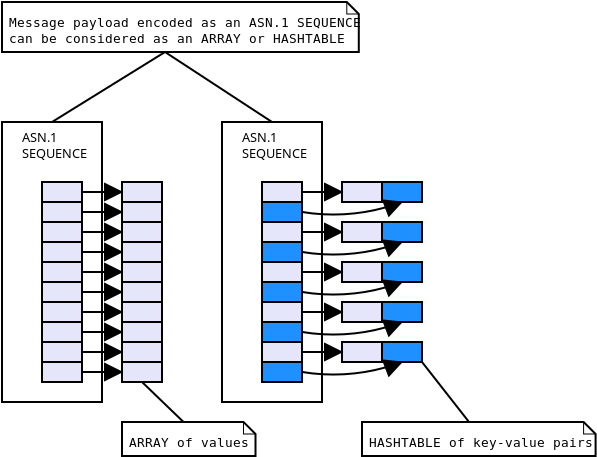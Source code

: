 <?xml version="1.0" encoding="UTF-8"?>
<dia:diagram xmlns:dia="http://www.lysator.liu.se/~alla/dia/"><dia:layer name="Pozadí" visible="true"><dia:object type="Standard - Box" version="0" id="O0"><dia:attribute name="obj_pos"><dia:point val="11,4"/></dia:attribute><dia:attribute name="obj_bb"><dia:rectangle val="10.95,3.95;16.05,18.05"/></dia:attribute><dia:attribute name="elem_corner"><dia:point val="11,4"/></dia:attribute><dia:attribute name="elem_width"><dia:real val="5"/></dia:attribute><dia:attribute name="elem_height"><dia:real val="14"/></dia:attribute><dia:attribute name="show_background"><dia:boolean val="true"/></dia:attribute></dia:object><dia:object type="Standard - Box" version="0" id="O1"><dia:attribute name="obj_pos"><dia:point val="0,4"/></dia:attribute><dia:attribute name="obj_bb"><dia:rectangle val="-0.05,3.95;5.05,18.05"/></dia:attribute><dia:attribute name="elem_corner"><dia:point val="0,4"/></dia:attribute><dia:attribute name="elem_width"><dia:real val="5"/></dia:attribute><dia:attribute name="elem_height"><dia:real val="14"/></dia:attribute><dia:attribute name="show_background"><dia:boolean val="true"/></dia:attribute></dia:object><dia:group><dia:object type="Standard - Box" version="0" id="O2"><dia:attribute name="obj_pos"><dia:point val="6,7"/></dia:attribute><dia:attribute name="obj_bb"><dia:rectangle val="5.95,6.95;8.05,8.05"/></dia:attribute><dia:attribute name="elem_corner"><dia:point val="6,7"/></dia:attribute><dia:attribute name="elem_width"><dia:real val="2"/></dia:attribute><dia:attribute name="elem_height"><dia:real val="1"/></dia:attribute><dia:attribute name="inner_color"><dia:color val="#e6e6fa"/></dia:attribute><dia:attribute name="show_background"><dia:boolean val="true"/></dia:attribute></dia:object><dia:object type="Standard - Box" version="0" id="O3"><dia:attribute name="obj_pos"><dia:point val="2,7"/></dia:attribute><dia:attribute name="obj_bb"><dia:rectangle val="1.95,6.95;4.05,8.05"/></dia:attribute><dia:attribute name="elem_corner"><dia:point val="2,7"/></dia:attribute><dia:attribute name="elem_width"><dia:real val="2"/></dia:attribute><dia:attribute name="elem_height"><dia:real val="1"/></dia:attribute><dia:attribute name="inner_color"><dia:color val="#e6e6fa"/></dia:attribute><dia:attribute name="show_background"><dia:boolean val="true"/></dia:attribute></dia:object><dia:object type="Standard - Line" version="0" id="O4"><dia:attribute name="obj_pos"><dia:point val="4,7.5"/></dia:attribute><dia:attribute name="obj_bb"><dia:rectangle val="3.95,6.7;6.05,8.3"/></dia:attribute><dia:attribute name="conn_endpoints"><dia:point val="4,7.5"/><dia:point val="6,7.5"/></dia:attribute><dia:attribute name="numcp"><dia:int val="1"/></dia:attribute><dia:attribute name="end_arrow"><dia:enum val="3"/></dia:attribute><dia:attribute name="end_arrow_length"><dia:real val="0.8"/></dia:attribute><dia:attribute name="end_arrow_width"><dia:real val="0.8"/></dia:attribute><dia:connections><dia:connection handle="0" to="O3" connection="4"/><dia:connection handle="1" to="O2" connection="3"/></dia:connections></dia:object></dia:group><dia:group><dia:object type="Standard - Box" version="0" id="O5"><dia:attribute name="obj_pos"><dia:point val="6,8"/></dia:attribute><dia:attribute name="obj_bb"><dia:rectangle val="5.95,7.95;8.05,9.05"/></dia:attribute><dia:attribute name="elem_corner"><dia:point val="6,8"/></dia:attribute><dia:attribute name="elem_width"><dia:real val="2"/></dia:attribute><dia:attribute name="elem_height"><dia:real val="1"/></dia:attribute><dia:attribute name="inner_color"><dia:color val="#e6e6fa"/></dia:attribute><dia:attribute name="show_background"><dia:boolean val="true"/></dia:attribute></dia:object><dia:object type="Standard - Box" version="0" id="O6"><dia:attribute name="obj_pos"><dia:point val="2,8"/></dia:attribute><dia:attribute name="obj_bb"><dia:rectangle val="1.95,7.95;4.05,9.05"/></dia:attribute><dia:attribute name="elem_corner"><dia:point val="2,8"/></dia:attribute><dia:attribute name="elem_width"><dia:real val="2"/></dia:attribute><dia:attribute name="elem_height"><dia:real val="1"/></dia:attribute><dia:attribute name="inner_color"><dia:color val="#e6e6fa"/></dia:attribute><dia:attribute name="show_background"><dia:boolean val="true"/></dia:attribute></dia:object><dia:object type="Standard - Line" version="0" id="O7"><dia:attribute name="obj_pos"><dia:point val="4,8.5"/></dia:attribute><dia:attribute name="obj_bb"><dia:rectangle val="3.95,7.7;6.05,9.3"/></dia:attribute><dia:attribute name="conn_endpoints"><dia:point val="4,8.5"/><dia:point val="6,8.5"/></dia:attribute><dia:attribute name="numcp"><dia:int val="1"/></dia:attribute><dia:attribute name="end_arrow"><dia:enum val="3"/></dia:attribute><dia:attribute name="end_arrow_length"><dia:real val="0.8"/></dia:attribute><dia:attribute name="end_arrow_width"><dia:real val="0.8"/></dia:attribute><dia:connections><dia:connection handle="0" to="O6" connection="4"/><dia:connection handle="1" to="O5" connection="3"/></dia:connections></dia:object></dia:group><dia:group><dia:object type="Standard - Box" version="0" id="O8"><dia:attribute name="obj_pos"><dia:point val="6,9"/></dia:attribute><dia:attribute name="obj_bb"><dia:rectangle val="5.95,8.95;8.05,10.05"/></dia:attribute><dia:attribute name="elem_corner"><dia:point val="6,9"/></dia:attribute><dia:attribute name="elem_width"><dia:real val="2"/></dia:attribute><dia:attribute name="elem_height"><dia:real val="1"/></dia:attribute><dia:attribute name="inner_color"><dia:color val="#e6e6fa"/></dia:attribute><dia:attribute name="show_background"><dia:boolean val="true"/></dia:attribute></dia:object><dia:object type="Standard - Box" version="0" id="O9"><dia:attribute name="obj_pos"><dia:point val="2,9"/></dia:attribute><dia:attribute name="obj_bb"><dia:rectangle val="1.95,8.95;4.05,10.05"/></dia:attribute><dia:attribute name="elem_corner"><dia:point val="2,9"/></dia:attribute><dia:attribute name="elem_width"><dia:real val="2"/></dia:attribute><dia:attribute name="elem_height"><dia:real val="1"/></dia:attribute><dia:attribute name="inner_color"><dia:color val="#e6e6fa"/></dia:attribute><dia:attribute name="show_background"><dia:boolean val="true"/></dia:attribute></dia:object><dia:object type="Standard - Line" version="0" id="O10"><dia:attribute name="obj_pos"><dia:point val="4,9.5"/></dia:attribute><dia:attribute name="obj_bb"><dia:rectangle val="3.95,8.7;6.05,10.3"/></dia:attribute><dia:attribute name="conn_endpoints"><dia:point val="4,9.5"/><dia:point val="6,9.5"/></dia:attribute><dia:attribute name="numcp"><dia:int val="1"/></dia:attribute><dia:attribute name="end_arrow"><dia:enum val="3"/></dia:attribute><dia:attribute name="end_arrow_length"><dia:real val="0.8"/></dia:attribute><dia:attribute name="end_arrow_width"><dia:real val="0.8"/></dia:attribute><dia:connections><dia:connection handle="0" to="O9" connection="4"/><dia:connection handle="1" to="O8" connection="3"/></dia:connections></dia:object></dia:group><dia:group><dia:object type="Standard - Box" version="0" id="O11"><dia:attribute name="obj_pos"><dia:point val="6,10"/></dia:attribute><dia:attribute name="obj_bb"><dia:rectangle val="5.95,9.95;8.05,11.05"/></dia:attribute><dia:attribute name="elem_corner"><dia:point val="6,10"/></dia:attribute><dia:attribute name="elem_width"><dia:real val="2"/></dia:attribute><dia:attribute name="elem_height"><dia:real val="1"/></dia:attribute><dia:attribute name="inner_color"><dia:color val="#e6e6fa"/></dia:attribute><dia:attribute name="show_background"><dia:boolean val="true"/></dia:attribute></dia:object><dia:object type="Standard - Box" version="0" id="O12"><dia:attribute name="obj_pos"><dia:point val="2,10"/></dia:attribute><dia:attribute name="obj_bb"><dia:rectangle val="1.95,9.95;4.05,11.05"/></dia:attribute><dia:attribute name="elem_corner"><dia:point val="2,10"/></dia:attribute><dia:attribute name="elem_width"><dia:real val="2"/></dia:attribute><dia:attribute name="elem_height"><dia:real val="1"/></dia:attribute><dia:attribute name="inner_color"><dia:color val="#e6e6fa"/></dia:attribute><dia:attribute name="show_background"><dia:boolean val="true"/></dia:attribute></dia:object><dia:object type="Standard - Line" version="0" id="O13"><dia:attribute name="obj_pos"><dia:point val="4,10.5"/></dia:attribute><dia:attribute name="obj_bb"><dia:rectangle val="3.95,9.7;6.05,11.3"/></dia:attribute><dia:attribute name="conn_endpoints"><dia:point val="4,10.5"/><dia:point val="6,10.5"/></dia:attribute><dia:attribute name="numcp"><dia:int val="1"/></dia:attribute><dia:attribute name="end_arrow"><dia:enum val="3"/></dia:attribute><dia:attribute name="end_arrow_length"><dia:real val="0.8"/></dia:attribute><dia:attribute name="end_arrow_width"><dia:real val="0.8"/></dia:attribute><dia:connections><dia:connection handle="0" to="O12" connection="4"/><dia:connection handle="1" to="O11" connection="3"/></dia:connections></dia:object></dia:group><dia:group><dia:object type="Standard - Box" version="0" id="O14"><dia:attribute name="obj_pos"><dia:point val="6,11"/></dia:attribute><dia:attribute name="obj_bb"><dia:rectangle val="5.95,10.95;8.05,12.05"/></dia:attribute><dia:attribute name="elem_corner"><dia:point val="6,11"/></dia:attribute><dia:attribute name="elem_width"><dia:real val="2"/></dia:attribute><dia:attribute name="elem_height"><dia:real val="1"/></dia:attribute><dia:attribute name="inner_color"><dia:color val="#e6e6fa"/></dia:attribute><dia:attribute name="show_background"><dia:boolean val="true"/></dia:attribute></dia:object><dia:object type="Standard - Box" version="0" id="O15"><dia:attribute name="obj_pos"><dia:point val="2,11"/></dia:attribute><dia:attribute name="obj_bb"><dia:rectangle val="1.95,10.95;4.05,12.05"/></dia:attribute><dia:attribute name="elem_corner"><dia:point val="2,11"/></dia:attribute><dia:attribute name="elem_width"><dia:real val="2"/></dia:attribute><dia:attribute name="elem_height"><dia:real val="1"/></dia:attribute><dia:attribute name="inner_color"><dia:color val="#e6e6fa"/></dia:attribute><dia:attribute name="show_background"><dia:boolean val="true"/></dia:attribute></dia:object><dia:object type="Standard - Line" version="0" id="O16"><dia:attribute name="obj_pos"><dia:point val="4,11.5"/></dia:attribute><dia:attribute name="obj_bb"><dia:rectangle val="3.95,10.7;6.05,12.3"/></dia:attribute><dia:attribute name="conn_endpoints"><dia:point val="4,11.5"/><dia:point val="6,11.5"/></dia:attribute><dia:attribute name="numcp"><dia:int val="1"/></dia:attribute><dia:attribute name="end_arrow"><dia:enum val="3"/></dia:attribute><dia:attribute name="end_arrow_length"><dia:real val="0.8"/></dia:attribute><dia:attribute name="end_arrow_width"><dia:real val="0.8"/></dia:attribute><dia:connections><dia:connection handle="0" to="O15" connection="4"/><dia:connection handle="1" to="O14" connection="3"/></dia:connections></dia:object></dia:group><dia:group><dia:object type="Standard - Box" version="0" id="O17"><dia:attribute name="obj_pos"><dia:point val="6,12"/></dia:attribute><dia:attribute name="obj_bb"><dia:rectangle val="5.95,11.95;8.05,13.05"/></dia:attribute><dia:attribute name="elem_corner"><dia:point val="6,12"/></dia:attribute><dia:attribute name="elem_width"><dia:real val="2"/></dia:attribute><dia:attribute name="elem_height"><dia:real val="1"/></dia:attribute><dia:attribute name="inner_color"><dia:color val="#e6e6fa"/></dia:attribute><dia:attribute name="show_background"><dia:boolean val="true"/></dia:attribute></dia:object><dia:object type="Standard - Box" version="0" id="O18"><dia:attribute name="obj_pos"><dia:point val="2,12"/></dia:attribute><dia:attribute name="obj_bb"><dia:rectangle val="1.95,11.95;4.05,13.05"/></dia:attribute><dia:attribute name="elem_corner"><dia:point val="2,12"/></dia:attribute><dia:attribute name="elem_width"><dia:real val="2"/></dia:attribute><dia:attribute name="elem_height"><dia:real val="1"/></dia:attribute><dia:attribute name="inner_color"><dia:color val="#e6e6fa"/></dia:attribute><dia:attribute name="show_background"><dia:boolean val="true"/></dia:attribute></dia:object><dia:object type="Standard - Line" version="0" id="O19"><dia:attribute name="obj_pos"><dia:point val="4,12.5"/></dia:attribute><dia:attribute name="obj_bb"><dia:rectangle val="3.95,11.7;6.05,13.3"/></dia:attribute><dia:attribute name="conn_endpoints"><dia:point val="4,12.5"/><dia:point val="6,12.5"/></dia:attribute><dia:attribute name="numcp"><dia:int val="1"/></dia:attribute><dia:attribute name="end_arrow"><dia:enum val="3"/></dia:attribute><dia:attribute name="end_arrow_length"><dia:real val="0.8"/></dia:attribute><dia:attribute name="end_arrow_width"><dia:real val="0.8"/></dia:attribute><dia:connections><dia:connection handle="0" to="O18" connection="4"/><dia:connection handle="1" to="O17" connection="3"/></dia:connections></dia:object></dia:group><dia:group><dia:object type="Standard - Box" version="0" id="O20"><dia:attribute name="obj_pos"><dia:point val="6,13"/></dia:attribute><dia:attribute name="obj_bb"><dia:rectangle val="5.95,12.95;8.05,14.05"/></dia:attribute><dia:attribute name="elem_corner"><dia:point val="6,13"/></dia:attribute><dia:attribute name="elem_width"><dia:real val="2"/></dia:attribute><dia:attribute name="elem_height"><dia:real val="1"/></dia:attribute><dia:attribute name="inner_color"><dia:color val="#e6e6fa"/></dia:attribute><dia:attribute name="show_background"><dia:boolean val="true"/></dia:attribute></dia:object><dia:object type="Standard - Box" version="0" id="O21"><dia:attribute name="obj_pos"><dia:point val="2,13"/></dia:attribute><dia:attribute name="obj_bb"><dia:rectangle val="1.95,12.95;4.05,14.05"/></dia:attribute><dia:attribute name="elem_corner"><dia:point val="2,13"/></dia:attribute><dia:attribute name="elem_width"><dia:real val="2"/></dia:attribute><dia:attribute name="elem_height"><dia:real val="1"/></dia:attribute><dia:attribute name="inner_color"><dia:color val="#e6e6fa"/></dia:attribute><dia:attribute name="show_background"><dia:boolean val="true"/></dia:attribute></dia:object><dia:object type="Standard - Line" version="0" id="O22"><dia:attribute name="obj_pos"><dia:point val="4,13.5"/></dia:attribute><dia:attribute name="obj_bb"><dia:rectangle val="3.95,12.7;6.05,14.3"/></dia:attribute><dia:attribute name="conn_endpoints"><dia:point val="4,13.5"/><dia:point val="6,13.5"/></dia:attribute><dia:attribute name="numcp"><dia:int val="1"/></dia:attribute><dia:attribute name="end_arrow"><dia:enum val="3"/></dia:attribute><dia:attribute name="end_arrow_length"><dia:real val="0.8"/></dia:attribute><dia:attribute name="end_arrow_width"><dia:real val="0.8"/></dia:attribute><dia:connections><dia:connection handle="0" to="O21" connection="4"/><dia:connection handle="1" to="O20" connection="3"/></dia:connections></dia:object></dia:group><dia:group><dia:object type="Standard - Box" version="0" id="O23"><dia:attribute name="obj_pos"><dia:point val="6,14"/></dia:attribute><dia:attribute name="obj_bb"><dia:rectangle val="5.95,13.95;8.05,15.05"/></dia:attribute><dia:attribute name="elem_corner"><dia:point val="6,14"/></dia:attribute><dia:attribute name="elem_width"><dia:real val="2"/></dia:attribute><dia:attribute name="elem_height"><dia:real val="1"/></dia:attribute><dia:attribute name="inner_color"><dia:color val="#e6e6fa"/></dia:attribute><dia:attribute name="show_background"><dia:boolean val="true"/></dia:attribute></dia:object><dia:object type="Standard - Box" version="0" id="O24"><dia:attribute name="obj_pos"><dia:point val="2,14"/></dia:attribute><dia:attribute name="obj_bb"><dia:rectangle val="1.95,13.95;4.05,15.05"/></dia:attribute><dia:attribute name="elem_corner"><dia:point val="2,14"/></dia:attribute><dia:attribute name="elem_width"><dia:real val="2"/></dia:attribute><dia:attribute name="elem_height"><dia:real val="1"/></dia:attribute><dia:attribute name="inner_color"><dia:color val="#e6e6fa"/></dia:attribute><dia:attribute name="show_background"><dia:boolean val="true"/></dia:attribute></dia:object><dia:object type="Standard - Line" version="0" id="O25"><dia:attribute name="obj_pos"><dia:point val="4,14.5"/></dia:attribute><dia:attribute name="obj_bb"><dia:rectangle val="3.95,13.7;6.05,15.3"/></dia:attribute><dia:attribute name="conn_endpoints"><dia:point val="4,14.5"/><dia:point val="6,14.5"/></dia:attribute><dia:attribute name="numcp"><dia:int val="1"/></dia:attribute><dia:attribute name="end_arrow"><dia:enum val="3"/></dia:attribute><dia:attribute name="end_arrow_length"><dia:real val="0.8"/></dia:attribute><dia:attribute name="end_arrow_width"><dia:real val="0.8"/></dia:attribute><dia:connections><dia:connection handle="0" to="O24" connection="4"/><dia:connection handle="1" to="O23" connection="3"/></dia:connections></dia:object></dia:group><dia:group><dia:object type="Standard - Box" version="0" id="O26"><dia:attribute name="obj_pos"><dia:point val="6,15"/></dia:attribute><dia:attribute name="obj_bb"><dia:rectangle val="5.95,14.95;8.05,16.05"/></dia:attribute><dia:attribute name="elem_corner"><dia:point val="6,15"/></dia:attribute><dia:attribute name="elem_width"><dia:real val="2"/></dia:attribute><dia:attribute name="elem_height"><dia:real val="1"/></dia:attribute><dia:attribute name="inner_color"><dia:color val="#e6e6fa"/></dia:attribute><dia:attribute name="show_background"><dia:boolean val="true"/></dia:attribute></dia:object><dia:object type="Standard - Box" version="0" id="O27"><dia:attribute name="obj_pos"><dia:point val="2,15"/></dia:attribute><dia:attribute name="obj_bb"><dia:rectangle val="1.95,14.95;4.05,16.05"/></dia:attribute><dia:attribute name="elem_corner"><dia:point val="2,15"/></dia:attribute><dia:attribute name="elem_width"><dia:real val="2"/></dia:attribute><dia:attribute name="elem_height"><dia:real val="1"/></dia:attribute><dia:attribute name="inner_color"><dia:color val="#e6e6fa"/></dia:attribute><dia:attribute name="show_background"><dia:boolean val="true"/></dia:attribute></dia:object><dia:object type="Standard - Line" version="0" id="O28"><dia:attribute name="obj_pos"><dia:point val="4,15.5"/></dia:attribute><dia:attribute name="obj_bb"><dia:rectangle val="3.95,14.7;6.05,16.3"/></dia:attribute><dia:attribute name="conn_endpoints"><dia:point val="4,15.5"/><dia:point val="6,15.5"/></dia:attribute><dia:attribute name="numcp"><dia:int val="1"/></dia:attribute><dia:attribute name="end_arrow"><dia:enum val="3"/></dia:attribute><dia:attribute name="end_arrow_length"><dia:real val="0.8"/></dia:attribute><dia:attribute name="end_arrow_width"><dia:real val="0.8"/></dia:attribute><dia:connections><dia:connection handle="0" to="O27" connection="4"/><dia:connection handle="1" to="O26" connection="3"/></dia:connections></dia:object></dia:group><dia:group><dia:object type="Standard - Box" version="0" id="O29"><dia:attribute name="obj_pos"><dia:point val="6,16"/></dia:attribute><dia:attribute name="obj_bb"><dia:rectangle val="5.95,15.95;8.05,17.05"/></dia:attribute><dia:attribute name="elem_corner"><dia:point val="6,16"/></dia:attribute><dia:attribute name="elem_width"><dia:real val="2"/></dia:attribute><dia:attribute name="elem_height"><dia:real val="1"/></dia:attribute><dia:attribute name="inner_color"><dia:color val="#e6e6fa"/></dia:attribute><dia:attribute name="show_background"><dia:boolean val="true"/></dia:attribute></dia:object><dia:object type="Standard - Box" version="0" id="O30"><dia:attribute name="obj_pos"><dia:point val="2,16"/></dia:attribute><dia:attribute name="obj_bb"><dia:rectangle val="1.95,15.95;4.05,17.05"/></dia:attribute><dia:attribute name="elem_corner"><dia:point val="2,16"/></dia:attribute><dia:attribute name="elem_width"><dia:real val="2"/></dia:attribute><dia:attribute name="elem_height"><dia:real val="1"/></dia:attribute><dia:attribute name="inner_color"><dia:color val="#e6e6fa"/></dia:attribute><dia:attribute name="show_background"><dia:boolean val="true"/></dia:attribute></dia:object><dia:object type="Standard - Line" version="0" id="O31"><dia:attribute name="obj_pos"><dia:point val="4,16.5"/></dia:attribute><dia:attribute name="obj_bb"><dia:rectangle val="3.95,15.7;6.05,17.3"/></dia:attribute><dia:attribute name="conn_endpoints"><dia:point val="4,16.5"/><dia:point val="6,16.5"/></dia:attribute><dia:attribute name="numcp"><dia:int val="1"/></dia:attribute><dia:attribute name="end_arrow"><dia:enum val="3"/></dia:attribute><dia:attribute name="end_arrow_length"><dia:real val="0.8"/></dia:attribute><dia:attribute name="end_arrow_width"><dia:real val="0.8"/></dia:attribute><dia:connections><dia:connection handle="0" to="O30" connection="4"/><dia:connection handle="1" to="O29" connection="3"/></dia:connections></dia:object></dia:group><dia:object type="Standard - Text" version="0" id="O32"><dia:attribute name="obj_pos"><dia:point val="1,5"/></dia:attribute><dia:attribute name="obj_bb"><dia:rectangle val="1,4.3;4.45,6.1"/></dia:attribute><dia:attribute name="text"><dia:composite type="text"><dia:attribute name="string"><dia:string>#ASN.1
SEQUENCE#</dia:string></dia:attribute><dia:attribute name="font"><dia:font family="sans" style="0" name="Courier"/></dia:attribute><dia:attribute name="height"><dia:real val="0.8"/></dia:attribute><dia:attribute name="pos"><dia:point val="1,5"/></dia:attribute><dia:attribute name="color"><dia:color val="#000000"/></dia:attribute><dia:attribute name="alignment"><dia:enum val="0"/></dia:attribute></dia:composite></dia:attribute></dia:object><dia:object type="Standard - Text" version="0" id="O33"><dia:attribute name="obj_pos"><dia:point val="12,5"/></dia:attribute><dia:attribute name="obj_bb"><dia:rectangle val="12,4.3;15.45,6.1"/></dia:attribute><dia:attribute name="text"><dia:composite type="text"><dia:attribute name="string"><dia:string>#ASN.1
SEQUENCE#</dia:string></dia:attribute><dia:attribute name="font"><dia:font family="sans" style="0" name="Courier"/></dia:attribute><dia:attribute name="height"><dia:real val="0.8"/></dia:attribute><dia:attribute name="pos"><dia:point val="12,5"/></dia:attribute><dia:attribute name="color"><dia:color val="#000000"/></dia:attribute><dia:attribute name="alignment"><dia:enum val="0"/></dia:attribute></dia:composite></dia:attribute></dia:object><dia:object type="UML - Note" version="0" id="O34"><dia:attribute name="obj_pos"><dia:point val="0,-2"/></dia:attribute><dia:attribute name="obj_bb"><dia:rectangle val="-0.05,-2.05;16.35,0.55"/></dia:attribute><dia:attribute name="elem_corner"><dia:point val="0,-2"/></dia:attribute><dia:attribute name="elem_width"><dia:real val="16.3"/></dia:attribute><dia:attribute name="elem_height"><dia:real val="2.5"/></dia:attribute><dia:attribute name="text"><dia:composite type="text"><dia:attribute name="string"><dia:string>#Message payload encoded as an ASN.1 SEQUENCE
can be considered as an ARRAY or HASHTABLE#</dia:string></dia:attribute><dia:attribute name="font"><dia:font family="monospace" style="0" name="Courier"/></dia:attribute><dia:attribute name="height"><dia:real val="0.8"/></dia:attribute><dia:attribute name="pos"><dia:point val="0.35,-0.75"/></dia:attribute><dia:attribute name="color"><dia:color val="#000000"/></dia:attribute><dia:attribute name="alignment"><dia:enum val="0"/></dia:attribute></dia:composite></dia:attribute></dia:object><dia:object type="Standard - Line" version="0" id="O35"><dia:attribute name="obj_pos"><dia:point val="8.15,0.5"/></dia:attribute><dia:attribute name="obj_bb"><dia:rectangle val="2.431,0.431;8.219,4.069"/></dia:attribute><dia:attribute name="conn_endpoints"><dia:point val="8.15,0.5"/><dia:point val="2.5,4"/></dia:attribute><dia:attribute name="numcp"><dia:int val="1"/></dia:attribute><dia:connections><dia:connection handle="0" to="O34" connection="6"/><dia:connection handle="1" to="O1" connection="1"/></dia:connections></dia:object><dia:object type="Standard - Line" version="0" id="O36"><dia:attribute name="obj_pos"><dia:point val="8.15,0.5"/></dia:attribute><dia:attribute name="obj_bb"><dia:rectangle val="8.081,0.431;13.569,4.069"/></dia:attribute><dia:attribute name="conn_endpoints"><dia:point val="8.15,0.5"/><dia:point val="13.5,4"/></dia:attribute><dia:attribute name="numcp"><dia:int val="1"/></dia:attribute><dia:connections><dia:connection handle="0" to="O34" connection="6"/><dia:connection handle="1" to="O0" connection="1"/></dia:connections></dia:object><dia:object type="UML - Note" version="0" id="O37"><dia:attribute name="obj_pos"><dia:point val="6,19"/></dia:attribute><dia:attribute name="obj_bb"><dia:rectangle val="5.95,18.95;12.2,20.75"/></dia:attribute><dia:attribute name="elem_corner"><dia:point val="6,19"/></dia:attribute><dia:attribute name="elem_width"><dia:real val="6.15"/></dia:attribute><dia:attribute name="elem_height"><dia:real val="1.7"/></dia:attribute><dia:attribute name="text"><dia:composite type="text"><dia:attribute name="string"><dia:string>#ARRAY of values#</dia:string></dia:attribute><dia:attribute name="font"><dia:font family="monospace" style="0" name="Courier"/></dia:attribute><dia:attribute name="height"><dia:real val="0.8"/></dia:attribute><dia:attribute name="pos"><dia:point val="6.35,20.25"/></dia:attribute><dia:attribute name="color"><dia:color val="#000000"/></dia:attribute><dia:attribute name="alignment"><dia:enum val="0"/></dia:attribute></dia:composite></dia:attribute></dia:object><dia:object type="UML - Note" version="0" id="O38"><dia:attribute name="obj_pos"><dia:point val="18,19"/></dia:attribute><dia:attribute name="obj_bb"><dia:rectangle val="17.95,18.95;28.75,20.75"/></dia:attribute><dia:attribute name="elem_corner"><dia:point val="18,19"/></dia:attribute><dia:attribute name="elem_width"><dia:real val="10.7"/></dia:attribute><dia:attribute name="elem_height"><dia:real val="1.7"/></dia:attribute><dia:attribute name="text"><dia:composite type="text"><dia:attribute name="string"><dia:string>#HASHTABLE of key-value pairs#</dia:string></dia:attribute><dia:attribute name="font"><dia:font family="monospace" style="0" name="Courier"/></dia:attribute><dia:attribute name="height"><dia:real val="0.8"/></dia:attribute><dia:attribute name="pos"><dia:point val="18.35,20.25"/></dia:attribute><dia:attribute name="color"><dia:color val="#000000"/></dia:attribute><dia:attribute name="alignment"><dia:enum val="0"/></dia:attribute></dia:composite></dia:attribute></dia:object><dia:object type="Standard - Line" version="0" id="O39"><dia:attribute name="obj_pos"><dia:point val="9.075,19"/></dia:attribute><dia:attribute name="obj_bb"><dia:rectangle val="6.929,16.929;9.146,19.071"/></dia:attribute><dia:attribute name="conn_endpoints"><dia:point val="9.075,19"/><dia:point val="7,17"/></dia:attribute><dia:attribute name="numcp"><dia:int val="1"/></dia:attribute><dia:connections><dia:connection handle="0" to="O37" connection="1"/><dia:connection handle="1" to="O29" connection="6"/></dia:connections></dia:object><dia:object type="Standard - Line" version="0" id="O40"><dia:attribute name="obj_pos"><dia:point val="23.35,19"/></dia:attribute><dia:attribute name="obj_bb"><dia:rectangle val="20.93,15.93;23.42,19.07"/></dia:attribute><dia:attribute name="conn_endpoints"><dia:point val="23.35,19"/><dia:point val="21,16"/></dia:attribute><dia:attribute name="numcp"><dia:int val="1"/></dia:attribute><dia:connections><dia:connection handle="0" to="O38" connection="1"/><dia:connection handle="1" to="O68" connection="7"/></dia:connections></dia:object><dia:group><dia:object type="Standard - Box" version="0" id="O41"><dia:attribute name="obj_pos"><dia:point val="17,7"/></dia:attribute><dia:attribute name="obj_bb"><dia:rectangle val="16.95,6.95;19.05,8.05"/></dia:attribute><dia:attribute name="elem_corner"><dia:point val="17,7"/></dia:attribute><dia:attribute name="elem_width"><dia:real val="2"/></dia:attribute><dia:attribute name="elem_height"><dia:real val="1"/></dia:attribute><dia:attribute name="inner_color"><dia:color val="#e6e6fa"/></dia:attribute><dia:attribute name="show_background"><dia:boolean val="true"/></dia:attribute></dia:object><dia:object type="Standard - Box" version="0" id="O42"><dia:attribute name="obj_pos"><dia:point val="13,7"/></dia:attribute><dia:attribute name="obj_bb"><dia:rectangle val="12.95,6.95;15.05,8.05"/></dia:attribute><dia:attribute name="elem_corner"><dia:point val="13,7"/></dia:attribute><dia:attribute name="elem_width"><dia:real val="2"/></dia:attribute><dia:attribute name="elem_height"><dia:real val="1"/></dia:attribute><dia:attribute name="inner_color"><dia:color val="#e6e6fa"/></dia:attribute><dia:attribute name="show_background"><dia:boolean val="true"/></dia:attribute></dia:object><dia:object type="Standard - Line" version="0" id="O43"><dia:attribute name="obj_pos"><dia:point val="15,7.5"/></dia:attribute><dia:attribute name="obj_bb"><dia:rectangle val="14.95,6.7;17.05,8.3"/></dia:attribute><dia:attribute name="conn_endpoints"><dia:point val="15,7.5"/><dia:point val="17,7.5"/></dia:attribute><dia:attribute name="numcp"><dia:int val="1"/></dia:attribute><dia:attribute name="end_arrow"><dia:enum val="3"/></dia:attribute><dia:attribute name="end_arrow_length"><dia:real val="0.8"/></dia:attribute><dia:attribute name="end_arrow_width"><dia:real val="0.8"/></dia:attribute><dia:connections><dia:connection handle="0" to="O42" connection="4"/><dia:connection handle="1" to="O41" connection="3"/></dia:connections></dia:object><dia:object type="Standard - Box" version="0" id="O44"><dia:attribute name="obj_pos"><dia:point val="19,7"/></dia:attribute><dia:attribute name="obj_bb"><dia:rectangle val="18.95,6.95;21.05,8.05"/></dia:attribute><dia:attribute name="elem_corner"><dia:point val="19,7"/></dia:attribute><dia:attribute name="elem_width"><dia:real val="2"/></dia:attribute><dia:attribute name="elem_height"><dia:real val="1"/></dia:attribute><dia:attribute name="inner_color"><dia:color val="#1e90ff"/></dia:attribute><dia:attribute name="show_background"><dia:boolean val="true"/></dia:attribute></dia:object><dia:object type="Standard - Box" version="0" id="O45"><dia:attribute name="obj_pos"><dia:point val="13,8"/></dia:attribute><dia:attribute name="obj_bb"><dia:rectangle val="12.95,7.95;15.05,9.05"/></dia:attribute><dia:attribute name="elem_corner"><dia:point val="13,8"/></dia:attribute><dia:attribute name="elem_width"><dia:real val="2"/></dia:attribute><dia:attribute name="elem_height"><dia:real val="1"/></dia:attribute><dia:attribute name="inner_color"><dia:color val="#1e90ff"/></dia:attribute><dia:attribute name="show_background"><dia:boolean val="true"/></dia:attribute></dia:object><dia:object type="Standard - Arc" version="0" id="O46"><dia:attribute name="obj_pos"><dia:point val="15,8.5"/></dia:attribute><dia:attribute name="obj_bb"><dia:rectangle val="14.945,7.199;20.129,8.677"/></dia:attribute><dia:attribute name="conn_endpoints"><dia:point val="15,8.5"/><dia:point val="20,8"/></dia:attribute><dia:attribute name="curve_distance"><dia:real val="0.331"/></dia:attribute><dia:attribute name="end_arrow"><dia:enum val="3"/></dia:attribute><dia:attribute name="end_arrow_length"><dia:real val="0.8"/></dia:attribute><dia:attribute name="end_arrow_width"><dia:real val="0.8"/></dia:attribute><dia:connections><dia:connection handle="0" to="O45" connection="4"/><dia:connection handle="1" to="O44" connection="6"/></dia:connections></dia:object></dia:group><dia:group><dia:object type="Standard - Box" version="0" id="O47"><dia:attribute name="obj_pos"><dia:point val="17,9"/></dia:attribute><dia:attribute name="obj_bb"><dia:rectangle val="16.95,8.95;19.05,10.05"/></dia:attribute><dia:attribute name="elem_corner"><dia:point val="17,9"/></dia:attribute><dia:attribute name="elem_width"><dia:real val="2"/></dia:attribute><dia:attribute name="elem_height"><dia:real val="1"/></dia:attribute><dia:attribute name="inner_color"><dia:color val="#e6e6fa"/></dia:attribute><dia:attribute name="show_background"><dia:boolean val="true"/></dia:attribute></dia:object><dia:object type="Standard - Box" version="0" id="O48"><dia:attribute name="obj_pos"><dia:point val="13,9"/></dia:attribute><dia:attribute name="obj_bb"><dia:rectangle val="12.95,8.95;15.05,10.05"/></dia:attribute><dia:attribute name="elem_corner"><dia:point val="13,9"/></dia:attribute><dia:attribute name="elem_width"><dia:real val="2"/></dia:attribute><dia:attribute name="elem_height"><dia:real val="1"/></dia:attribute><dia:attribute name="inner_color"><dia:color val="#e6e6fa"/></dia:attribute><dia:attribute name="show_background"><dia:boolean val="true"/></dia:attribute></dia:object><dia:object type="Standard - Line" version="0" id="O49"><dia:attribute name="obj_pos"><dia:point val="15,9.5"/></dia:attribute><dia:attribute name="obj_bb"><dia:rectangle val="14.95,8.7;17.05,10.3"/></dia:attribute><dia:attribute name="conn_endpoints"><dia:point val="15,9.5"/><dia:point val="17,9.5"/></dia:attribute><dia:attribute name="numcp"><dia:int val="1"/></dia:attribute><dia:attribute name="end_arrow"><dia:enum val="3"/></dia:attribute><dia:attribute name="end_arrow_length"><dia:real val="0.8"/></dia:attribute><dia:attribute name="end_arrow_width"><dia:real val="0.8"/></dia:attribute><dia:connections><dia:connection handle="0" to="O48" connection="4"/><dia:connection handle="1" to="O47" connection="3"/></dia:connections></dia:object><dia:object type="Standard - Box" version="0" id="O50"><dia:attribute name="obj_pos"><dia:point val="19,9"/></dia:attribute><dia:attribute name="obj_bb"><dia:rectangle val="18.95,8.95;21.05,10.05"/></dia:attribute><dia:attribute name="elem_corner"><dia:point val="19,9"/></dia:attribute><dia:attribute name="elem_width"><dia:real val="2"/></dia:attribute><dia:attribute name="elem_height"><dia:real val="1"/></dia:attribute><dia:attribute name="inner_color"><dia:color val="#1e90ff"/></dia:attribute><dia:attribute name="show_background"><dia:boolean val="true"/></dia:attribute></dia:object><dia:object type="Standard - Box" version="0" id="O51"><dia:attribute name="obj_pos"><dia:point val="13,10"/></dia:attribute><dia:attribute name="obj_bb"><dia:rectangle val="12.95,9.95;15.05,11.05"/></dia:attribute><dia:attribute name="elem_corner"><dia:point val="13,10"/></dia:attribute><dia:attribute name="elem_width"><dia:real val="2"/></dia:attribute><dia:attribute name="elem_height"><dia:real val="1"/></dia:attribute><dia:attribute name="inner_color"><dia:color val="#1e90ff"/></dia:attribute><dia:attribute name="show_background"><dia:boolean val="true"/></dia:attribute></dia:object><dia:object type="Standard - Arc" version="0" id="O52"><dia:attribute name="obj_pos"><dia:point val="15,10.5"/></dia:attribute><dia:attribute name="obj_bb"><dia:rectangle val="14.945,9.199;20.129,10.677"/></dia:attribute><dia:attribute name="conn_endpoints"><dia:point val="15,10.5"/><dia:point val="20,10"/></dia:attribute><dia:attribute name="curve_distance"><dia:real val="0.331"/></dia:attribute><dia:attribute name="end_arrow"><dia:enum val="3"/></dia:attribute><dia:attribute name="end_arrow_length"><dia:real val="0.8"/></dia:attribute><dia:attribute name="end_arrow_width"><dia:real val="0.8"/></dia:attribute><dia:connections><dia:connection handle="0" to="O51" connection="4"/><dia:connection handle="1" to="O50" connection="6"/></dia:connections></dia:object></dia:group><dia:group><dia:object type="Standard - Box" version="0" id="O53"><dia:attribute name="obj_pos"><dia:point val="17,11"/></dia:attribute><dia:attribute name="obj_bb"><dia:rectangle val="16.95,10.95;19.05,12.05"/></dia:attribute><dia:attribute name="elem_corner"><dia:point val="17,11"/></dia:attribute><dia:attribute name="elem_width"><dia:real val="2"/></dia:attribute><dia:attribute name="elem_height"><dia:real val="1"/></dia:attribute><dia:attribute name="inner_color"><dia:color val="#e6e6fa"/></dia:attribute><dia:attribute name="show_background"><dia:boolean val="true"/></dia:attribute></dia:object><dia:object type="Standard - Box" version="0" id="O54"><dia:attribute name="obj_pos"><dia:point val="13,11"/></dia:attribute><dia:attribute name="obj_bb"><dia:rectangle val="12.95,10.95;15.05,12.05"/></dia:attribute><dia:attribute name="elem_corner"><dia:point val="13,11"/></dia:attribute><dia:attribute name="elem_width"><dia:real val="2"/></dia:attribute><dia:attribute name="elem_height"><dia:real val="1"/></dia:attribute><dia:attribute name="inner_color"><dia:color val="#e6e6fa"/></dia:attribute><dia:attribute name="show_background"><dia:boolean val="true"/></dia:attribute></dia:object><dia:object type="Standard - Line" version="0" id="O55"><dia:attribute name="obj_pos"><dia:point val="15,11.5"/></dia:attribute><dia:attribute name="obj_bb"><dia:rectangle val="14.95,10.7;17.05,12.3"/></dia:attribute><dia:attribute name="conn_endpoints"><dia:point val="15,11.5"/><dia:point val="17,11.5"/></dia:attribute><dia:attribute name="numcp"><dia:int val="1"/></dia:attribute><dia:attribute name="end_arrow"><dia:enum val="3"/></dia:attribute><dia:attribute name="end_arrow_length"><dia:real val="0.8"/></dia:attribute><dia:attribute name="end_arrow_width"><dia:real val="0.8"/></dia:attribute><dia:connections><dia:connection handle="0" to="O54" connection="4"/><dia:connection handle="1" to="O53" connection="3"/></dia:connections></dia:object><dia:object type="Standard - Box" version="0" id="O56"><dia:attribute name="obj_pos"><dia:point val="19,11"/></dia:attribute><dia:attribute name="obj_bb"><dia:rectangle val="18.95,10.95;21.05,12.05"/></dia:attribute><dia:attribute name="elem_corner"><dia:point val="19,11"/></dia:attribute><dia:attribute name="elem_width"><dia:real val="2"/></dia:attribute><dia:attribute name="elem_height"><dia:real val="1"/></dia:attribute><dia:attribute name="inner_color"><dia:color val="#1e90ff"/></dia:attribute><dia:attribute name="show_background"><dia:boolean val="true"/></dia:attribute></dia:object><dia:object type="Standard - Box" version="0" id="O57"><dia:attribute name="obj_pos"><dia:point val="13,12"/></dia:attribute><dia:attribute name="obj_bb"><dia:rectangle val="12.95,11.95;15.05,13.05"/></dia:attribute><dia:attribute name="elem_corner"><dia:point val="13,12"/></dia:attribute><dia:attribute name="elem_width"><dia:real val="2"/></dia:attribute><dia:attribute name="elem_height"><dia:real val="1"/></dia:attribute><dia:attribute name="inner_color"><dia:color val="#1e90ff"/></dia:attribute><dia:attribute name="show_background"><dia:boolean val="true"/></dia:attribute></dia:object><dia:object type="Standard - Arc" version="0" id="O58"><dia:attribute name="obj_pos"><dia:point val="15,12.5"/></dia:attribute><dia:attribute name="obj_bb"><dia:rectangle val="14.945,11.199;20.129,12.677"/></dia:attribute><dia:attribute name="conn_endpoints"><dia:point val="15,12.5"/><dia:point val="20,12"/></dia:attribute><dia:attribute name="curve_distance"><dia:real val="0.331"/></dia:attribute><dia:attribute name="end_arrow"><dia:enum val="3"/></dia:attribute><dia:attribute name="end_arrow_length"><dia:real val="0.8"/></dia:attribute><dia:attribute name="end_arrow_width"><dia:real val="0.8"/></dia:attribute><dia:connections><dia:connection handle="0" to="O57" connection="4"/><dia:connection handle="1" to="O56" connection="6"/></dia:connections></dia:object></dia:group><dia:group><dia:object type="Standard - Box" version="0" id="O59"><dia:attribute name="obj_pos"><dia:point val="17,13"/></dia:attribute><dia:attribute name="obj_bb"><dia:rectangle val="16.95,12.95;19.05,14.05"/></dia:attribute><dia:attribute name="elem_corner"><dia:point val="17,13"/></dia:attribute><dia:attribute name="elem_width"><dia:real val="2"/></dia:attribute><dia:attribute name="elem_height"><dia:real val="1"/></dia:attribute><dia:attribute name="inner_color"><dia:color val="#e6e6fa"/></dia:attribute><dia:attribute name="show_background"><dia:boolean val="true"/></dia:attribute></dia:object><dia:object type="Standard - Box" version="0" id="O60"><dia:attribute name="obj_pos"><dia:point val="13,13"/></dia:attribute><dia:attribute name="obj_bb"><dia:rectangle val="12.95,12.95;15.05,14.05"/></dia:attribute><dia:attribute name="elem_corner"><dia:point val="13,13"/></dia:attribute><dia:attribute name="elem_width"><dia:real val="2"/></dia:attribute><dia:attribute name="elem_height"><dia:real val="1"/></dia:attribute><dia:attribute name="inner_color"><dia:color val="#e6e6fa"/></dia:attribute><dia:attribute name="show_background"><dia:boolean val="true"/></dia:attribute></dia:object><dia:object type="Standard - Line" version="0" id="O61"><dia:attribute name="obj_pos"><dia:point val="15,13.5"/></dia:attribute><dia:attribute name="obj_bb"><dia:rectangle val="14.95,12.7;17.05,14.3"/></dia:attribute><dia:attribute name="conn_endpoints"><dia:point val="15,13.5"/><dia:point val="17,13.5"/></dia:attribute><dia:attribute name="numcp"><dia:int val="1"/></dia:attribute><dia:attribute name="end_arrow"><dia:enum val="3"/></dia:attribute><dia:attribute name="end_arrow_length"><dia:real val="0.8"/></dia:attribute><dia:attribute name="end_arrow_width"><dia:real val="0.8"/></dia:attribute><dia:connections><dia:connection handle="0" to="O60" connection="4"/><dia:connection handle="1" to="O59" connection="3"/></dia:connections></dia:object><dia:object type="Standard - Box" version="0" id="O62"><dia:attribute name="obj_pos"><dia:point val="19,13"/></dia:attribute><dia:attribute name="obj_bb"><dia:rectangle val="18.95,12.95;21.05,14.05"/></dia:attribute><dia:attribute name="elem_corner"><dia:point val="19,13"/></dia:attribute><dia:attribute name="elem_width"><dia:real val="2"/></dia:attribute><dia:attribute name="elem_height"><dia:real val="1"/></dia:attribute><dia:attribute name="inner_color"><dia:color val="#1e90ff"/></dia:attribute><dia:attribute name="show_background"><dia:boolean val="true"/></dia:attribute></dia:object><dia:object type="Standard - Box" version="0" id="O63"><dia:attribute name="obj_pos"><dia:point val="13,14"/></dia:attribute><dia:attribute name="obj_bb"><dia:rectangle val="12.95,13.95;15.05,15.05"/></dia:attribute><dia:attribute name="elem_corner"><dia:point val="13,14"/></dia:attribute><dia:attribute name="elem_width"><dia:real val="2"/></dia:attribute><dia:attribute name="elem_height"><dia:real val="1"/></dia:attribute><dia:attribute name="inner_color"><dia:color val="#1e90ff"/></dia:attribute><dia:attribute name="show_background"><dia:boolean val="true"/></dia:attribute></dia:object><dia:object type="Standard - Arc" version="0" id="O64"><dia:attribute name="obj_pos"><dia:point val="15,14.5"/></dia:attribute><dia:attribute name="obj_bb"><dia:rectangle val="14.945,13.199;20.129,14.677"/></dia:attribute><dia:attribute name="conn_endpoints"><dia:point val="15,14.5"/><dia:point val="20,14"/></dia:attribute><dia:attribute name="curve_distance"><dia:real val="0.331"/></dia:attribute><dia:attribute name="end_arrow"><dia:enum val="3"/></dia:attribute><dia:attribute name="end_arrow_length"><dia:real val="0.8"/></dia:attribute><dia:attribute name="end_arrow_width"><dia:real val="0.8"/></dia:attribute><dia:connections><dia:connection handle="0" to="O63" connection="4"/><dia:connection handle="1" to="O62" connection="6"/></dia:connections></dia:object></dia:group><dia:group><dia:object type="Standard - Box" version="0" id="O65"><dia:attribute name="obj_pos"><dia:point val="17,15"/></dia:attribute><dia:attribute name="obj_bb"><dia:rectangle val="16.95,14.95;19.05,16.05"/></dia:attribute><dia:attribute name="elem_corner"><dia:point val="17,15"/></dia:attribute><dia:attribute name="elem_width"><dia:real val="2"/></dia:attribute><dia:attribute name="elem_height"><dia:real val="1"/></dia:attribute><dia:attribute name="inner_color"><dia:color val="#e6e6fa"/></dia:attribute><dia:attribute name="show_background"><dia:boolean val="true"/></dia:attribute></dia:object><dia:object type="Standard - Box" version="0" id="O66"><dia:attribute name="obj_pos"><dia:point val="13,15"/></dia:attribute><dia:attribute name="obj_bb"><dia:rectangle val="12.95,14.95;15.05,16.05"/></dia:attribute><dia:attribute name="elem_corner"><dia:point val="13,15"/></dia:attribute><dia:attribute name="elem_width"><dia:real val="2"/></dia:attribute><dia:attribute name="elem_height"><dia:real val="1"/></dia:attribute><dia:attribute name="inner_color"><dia:color val="#e6e6fa"/></dia:attribute><dia:attribute name="show_background"><dia:boolean val="true"/></dia:attribute></dia:object><dia:object type="Standard - Line" version="0" id="O67"><dia:attribute name="obj_pos"><dia:point val="15,15.5"/></dia:attribute><dia:attribute name="obj_bb"><dia:rectangle val="14.95,14.7;17.05,16.3"/></dia:attribute><dia:attribute name="conn_endpoints"><dia:point val="15,15.5"/><dia:point val="17,15.5"/></dia:attribute><dia:attribute name="numcp"><dia:int val="1"/></dia:attribute><dia:attribute name="end_arrow"><dia:enum val="3"/></dia:attribute><dia:attribute name="end_arrow_length"><dia:real val="0.8"/></dia:attribute><dia:attribute name="end_arrow_width"><dia:real val="0.8"/></dia:attribute><dia:connections><dia:connection handle="0" to="O66" connection="4"/><dia:connection handle="1" to="O65" connection="3"/></dia:connections></dia:object><dia:object type="Standard - Box" version="0" id="O68"><dia:attribute name="obj_pos"><dia:point val="19,15"/></dia:attribute><dia:attribute name="obj_bb"><dia:rectangle val="18.95,14.95;21.05,16.05"/></dia:attribute><dia:attribute name="elem_corner"><dia:point val="19,15"/></dia:attribute><dia:attribute name="elem_width"><dia:real val="2"/></dia:attribute><dia:attribute name="elem_height"><dia:real val="1"/></dia:attribute><dia:attribute name="inner_color"><dia:color val="#1e90ff"/></dia:attribute><dia:attribute name="show_background"><dia:boolean val="true"/></dia:attribute></dia:object><dia:object type="Standard - Box" version="0" id="O69"><dia:attribute name="obj_pos"><dia:point val="13,16"/></dia:attribute><dia:attribute name="obj_bb"><dia:rectangle val="12.95,15.95;15.05,17.05"/></dia:attribute><dia:attribute name="elem_corner"><dia:point val="13,16"/></dia:attribute><dia:attribute name="elem_width"><dia:real val="2"/></dia:attribute><dia:attribute name="elem_height"><dia:real val="1"/></dia:attribute><dia:attribute name="inner_color"><dia:color val="#1e90ff"/></dia:attribute><dia:attribute name="show_background"><dia:boolean val="true"/></dia:attribute></dia:object><dia:object type="Standard - Arc" version="0" id="O70"><dia:attribute name="obj_pos"><dia:point val="15,16.5"/></dia:attribute><dia:attribute name="obj_bb"><dia:rectangle val="14.945,15.199;20.129,16.677"/></dia:attribute><dia:attribute name="conn_endpoints"><dia:point val="15,16.5"/><dia:point val="20,16"/></dia:attribute><dia:attribute name="curve_distance"><dia:real val="0.331"/></dia:attribute><dia:attribute name="end_arrow"><dia:enum val="3"/></dia:attribute><dia:attribute name="end_arrow_length"><dia:real val="0.8"/></dia:attribute><dia:attribute name="end_arrow_width"><dia:real val="0.8"/></dia:attribute><dia:connections><dia:connection handle="0" to="O69" connection="4"/><dia:connection handle="1" to="O68" connection="6"/></dia:connections></dia:object></dia:group></dia:layer></dia:diagram>
